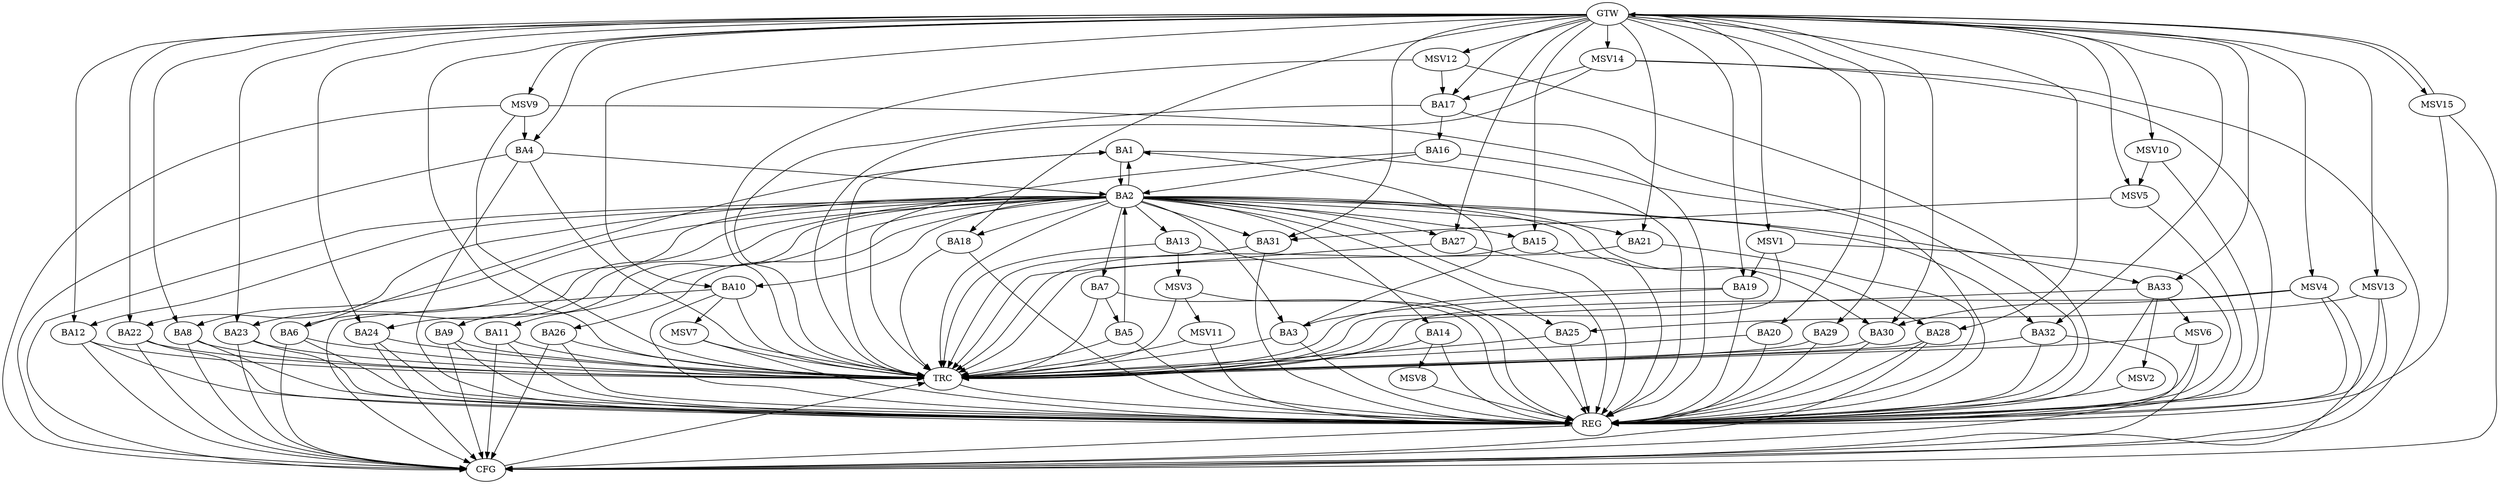 strict digraph G {
  BA1 [ label="BA1" ];
  BA2 [ label="BA2" ];
  BA3 [ label="BA3" ];
  BA4 [ label="BA4" ];
  BA5 [ label="BA5" ];
  BA6 [ label="BA6" ];
  BA7 [ label="BA7" ];
  BA8 [ label="BA8" ];
  BA9 [ label="BA9" ];
  BA10 [ label="BA10" ];
  BA11 [ label="BA11" ];
  BA12 [ label="BA12" ];
  BA13 [ label="BA13" ];
  BA14 [ label="BA14" ];
  BA15 [ label="BA15" ];
  BA16 [ label="BA16" ];
  BA17 [ label="BA17" ];
  BA18 [ label="BA18" ];
  BA19 [ label="BA19" ];
  BA20 [ label="BA20" ];
  BA21 [ label="BA21" ];
  BA22 [ label="BA22" ];
  BA23 [ label="BA23" ];
  BA24 [ label="BA24" ];
  BA25 [ label="BA25" ];
  BA26 [ label="BA26" ];
  BA27 [ label="BA27" ];
  BA28 [ label="BA28" ];
  BA29 [ label="BA29" ];
  BA30 [ label="BA30" ];
  BA31 [ label="BA31" ];
  BA32 [ label="BA32" ];
  BA33 [ label="BA33" ];
  GTW [ label="GTW" ];
  REG [ label="REG" ];
  CFG [ label="CFG" ];
  TRC [ label="TRC" ];
  MSV1 [ label="MSV1" ];
  MSV2 [ label="MSV2" ];
  MSV3 [ label="MSV3" ];
  MSV4 [ label="MSV4" ];
  MSV5 [ label="MSV5" ];
  MSV6 [ label="MSV6" ];
  MSV7 [ label="MSV7" ];
  MSV8 [ label="MSV8" ];
  MSV9 [ label="MSV9" ];
  MSV10 [ label="MSV10" ];
  MSV11 [ label="MSV11" ];
  MSV12 [ label="MSV12" ];
  MSV13 [ label="MSV13" ];
  MSV14 [ label="MSV14" ];
  MSV15 [ label="MSV15" ];
  BA1 -> BA2;
  BA2 -> BA1;
  BA3 -> BA1;
  BA4 -> BA2;
  BA5 -> BA2;
  BA6 -> BA1;
  BA7 -> BA5;
  BA16 -> BA2;
  BA17 -> BA16;
  BA19 -> BA3;
  GTW -> BA4;
  GTW -> BA8;
  GTW -> BA10;
  GTW -> BA12;
  GTW -> BA15;
  GTW -> BA17;
  GTW -> BA18;
  GTW -> BA19;
  GTW -> BA20;
  GTW -> BA21;
  GTW -> BA22;
  GTW -> BA23;
  GTW -> BA24;
  GTW -> BA27;
  GTW -> BA28;
  GTW -> BA29;
  GTW -> BA30;
  GTW -> BA31;
  GTW -> BA32;
  GTW -> BA33;
  BA1 -> REG;
  BA2 -> REG;
  BA3 -> REG;
  BA4 -> REG;
  BA5 -> REG;
  BA6 -> REG;
  BA7 -> REG;
  BA8 -> REG;
  BA9 -> REG;
  BA10 -> REG;
  BA11 -> REG;
  BA12 -> REG;
  BA13 -> REG;
  BA14 -> REG;
  BA15 -> REG;
  BA16 -> REG;
  BA17 -> REG;
  BA18 -> REG;
  BA19 -> REG;
  BA20 -> REG;
  BA21 -> REG;
  BA22 -> REG;
  BA23 -> REG;
  BA24 -> REG;
  BA25 -> REG;
  BA26 -> REG;
  BA27 -> REG;
  BA28 -> REG;
  BA29 -> REG;
  BA30 -> REG;
  BA31 -> REG;
  BA32 -> REG;
  BA33 -> REG;
  BA2 -> CFG;
  BA24 -> CFG;
  BA8 -> CFG;
  BA12 -> CFG;
  BA4 -> CFG;
  BA9 -> CFG;
  BA28 -> CFG;
  BA6 -> CFG;
  BA32 -> CFG;
  BA11 -> CFG;
  BA23 -> CFG;
  BA22 -> CFG;
  BA26 -> CFG;
  BA10 -> CFG;
  REG -> CFG;
  BA1 -> TRC;
  BA2 -> TRC;
  BA3 -> TRC;
  BA4 -> TRC;
  BA5 -> TRC;
  BA6 -> TRC;
  BA7 -> TRC;
  BA8 -> TRC;
  BA9 -> TRC;
  BA10 -> TRC;
  BA11 -> TRC;
  BA12 -> TRC;
  BA13 -> TRC;
  BA14 -> TRC;
  BA15 -> TRC;
  BA16 -> TRC;
  BA17 -> TRC;
  BA18 -> TRC;
  BA19 -> TRC;
  BA20 -> TRC;
  BA21 -> TRC;
  BA22 -> TRC;
  BA23 -> TRC;
  BA24 -> TRC;
  BA25 -> TRC;
  BA26 -> TRC;
  BA27 -> TRC;
  BA28 -> TRC;
  BA29 -> TRC;
  BA30 -> TRC;
  BA31 -> TRC;
  BA32 -> TRC;
  BA33 -> TRC;
  GTW -> TRC;
  CFG -> TRC;
  TRC -> REG;
  BA2 -> BA27;
  BA2 -> BA24;
  BA2 -> BA10;
  BA2 -> BA23;
  BA2 -> BA18;
  BA2 -> BA26;
  BA2 -> BA28;
  BA2 -> BA6;
  BA2 -> BA33;
  BA2 -> BA21;
  BA2 -> BA32;
  BA2 -> BA14;
  BA2 -> BA3;
  BA2 -> BA13;
  BA2 -> BA8;
  BA2 -> BA25;
  BA2 -> BA11;
  BA2 -> BA22;
  BA2 -> BA9;
  BA2 -> BA15;
  BA2 -> BA12;
  BA2 -> BA31;
  BA2 -> BA30;
  BA2 -> BA7;
  MSV1 -> BA19;
  GTW -> MSV1;
  MSV1 -> REG;
  MSV1 -> TRC;
  BA33 -> MSV2;
  MSV2 -> REG;
  BA13 -> MSV3;
  MSV3 -> REG;
  MSV3 -> TRC;
  MSV4 -> BA30;
  GTW -> MSV4;
  MSV4 -> REG;
  MSV4 -> TRC;
  MSV4 -> CFG;
  MSV5 -> BA31;
  GTW -> MSV5;
  MSV5 -> REG;
  BA33 -> MSV6;
  MSV6 -> REG;
  MSV6 -> TRC;
  MSV6 -> CFG;
  BA10 -> MSV7;
  MSV7 -> REG;
  MSV7 -> TRC;
  BA14 -> MSV8;
  MSV8 -> REG;
  MSV9 -> BA4;
  GTW -> MSV9;
  MSV9 -> REG;
  MSV9 -> TRC;
  MSV9 -> CFG;
  MSV10 -> MSV5;
  GTW -> MSV10;
  MSV10 -> REG;
  MSV3 -> MSV11;
  MSV11 -> REG;
  MSV11 -> TRC;
  MSV12 -> BA17;
  GTW -> MSV12;
  MSV12 -> REG;
  MSV12 -> TRC;
  MSV13 -> BA25;
  GTW -> MSV13;
  MSV13 -> REG;
  MSV13 -> CFG;
  MSV14 -> BA17;
  GTW -> MSV14;
  MSV14 -> REG;
  MSV14 -> TRC;
  MSV14 -> CFG;
  MSV15 -> GTW;
  GTW -> MSV15;
  MSV15 -> REG;
  MSV15 -> CFG;
}
